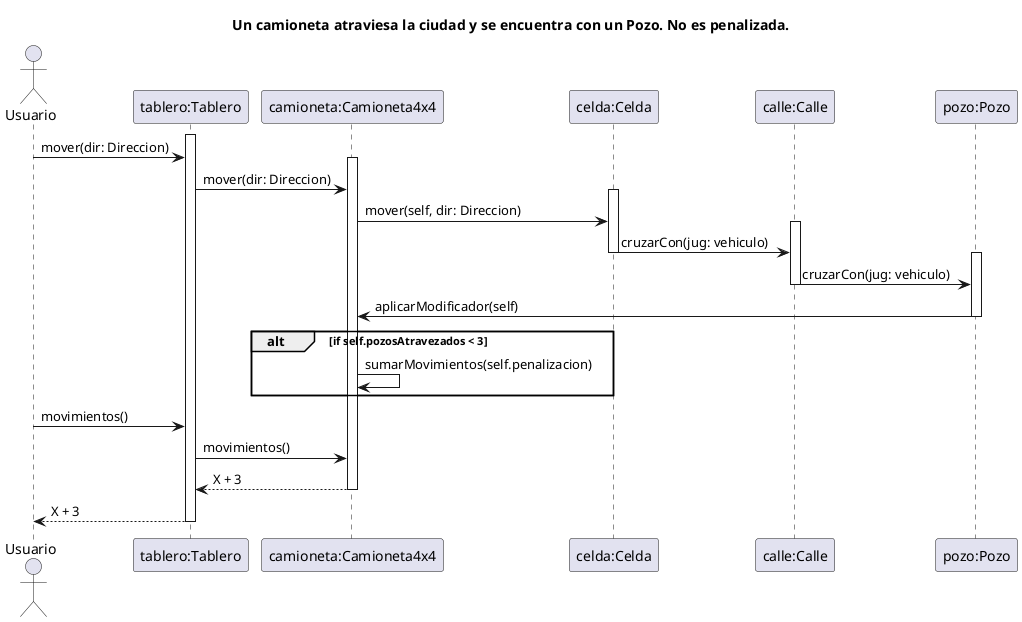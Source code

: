 @startuml SecuenciaUnaCamionetaCruzaUnPozoYNoEsPenalizado
' Caso de uso 
' Una camioneta atraviesa la ciudad y se encuentra con un Pozo. No penalizada .

title Un camioneta atraviesa la ciudad y se encuentra con un Pozo. No es penalizada.

Actor Usuario as user
participant "tablero:Tablero" as tablero
participant "camioneta:Camioneta4x4" as vehiculo
participant "celda:Celda" as celda
participant "calle:Calle" as calle
participant "pozo:Pozo" as pozo

' participant "Direccion" as direccion
' participant "Modificador" as modificador

activate tablero


user -> tablero: mover(dir: Direccion)

activate vehiculo

tablero -> vehiculo: mover(dir: Direccion)

activate celda

vehiculo -> celda: mover(self, dir: Direccion)

activate calle

celda -> calle: cruzarCon(jug: vehiculo)

deactivate celda
activate pozo

calle -> pozo: cruzarCon(jug: vehiculo)

deactivate calle

pozo -> vehiculo: aplicarModificador(self)
deactivate pozo

alt if self.pozosAtravezados < 3
vehiculo -> vehiculo: sumarMovimientos(self.penalizacion)

end alt


deactivate calle
deactivate celda

user -> tablero: movimientos()
tablero -> vehiculo: movimientos()
vehiculo --> tablero: X + 3

deactivate vehiculo

tablero --> user: X + 3

deactivate tablero
@enduml

